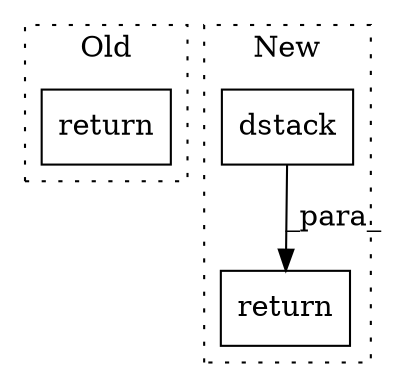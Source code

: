 digraph G {
subgraph cluster0 {
1 [label="return" a="41" s="2445" l="7" shape="box"];
label = "Old";
style="dotted";
}
subgraph cluster1 {
2 [label="dstack" a="32" s="1992,2015" l="7,1" shape="box"];
3 [label="return" a="41" s="1969" l="7" shape="box"];
label = "New";
style="dotted";
}
2 -> 3 [label="_para_"];
}